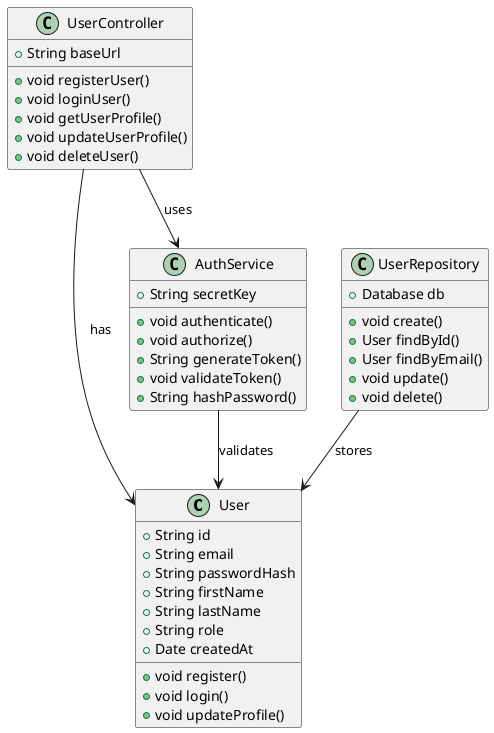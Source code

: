 @startuml Users Code
class User {
  +String id
  +String email
  +String passwordHash
  +String firstName
  +String lastName
  +String role
  +Date createdAt
  +void register()
  +void login()
  +void updateProfile()
}

class UserController {
  +String baseUrl
  +void registerUser()
  +void loginUser()
  +void getUserProfile()
  +void updateUserProfile()
  +void deleteUser()
}

class AuthService {
  +String secretKey
  +void authenticate()
  +void authorize()
  +String generateToken()
  +void validateToken()
  +String hashPassword()
}

class UserRepository {
  +Database db
  +void create()
  +User findById()
  +User findByEmail()
  +void update()
  +void delete()
}

UserController --> User : has
UserController --> AuthService : uses
AuthService --> User : validates
UserRepository --> User : stores
@enduml
